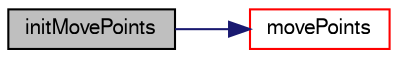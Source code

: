 digraph "initMovePoints"
{
  bgcolor="transparent";
  edge [fontname="FreeSans",fontsize="10",labelfontname="FreeSans",labelfontsize="10"];
  node [fontname="FreeSans",fontsize="10",shape=record];
  rankdir="LR";
  Node77 [label="initMovePoints",height=0.2,width=0.4,color="black", fillcolor="grey75", style="filled", fontcolor="black"];
  Node77 -> Node78 [color="midnightblue",fontsize="10",style="solid",fontname="FreeSans"];
  Node78 [label="movePoints",height=0.2,width=0.4,color="red",URL="$a27478.html#a84157507e4d6d6848c1a62c35a62bad4",tooltip="Correct patches after moving points. "];
}
